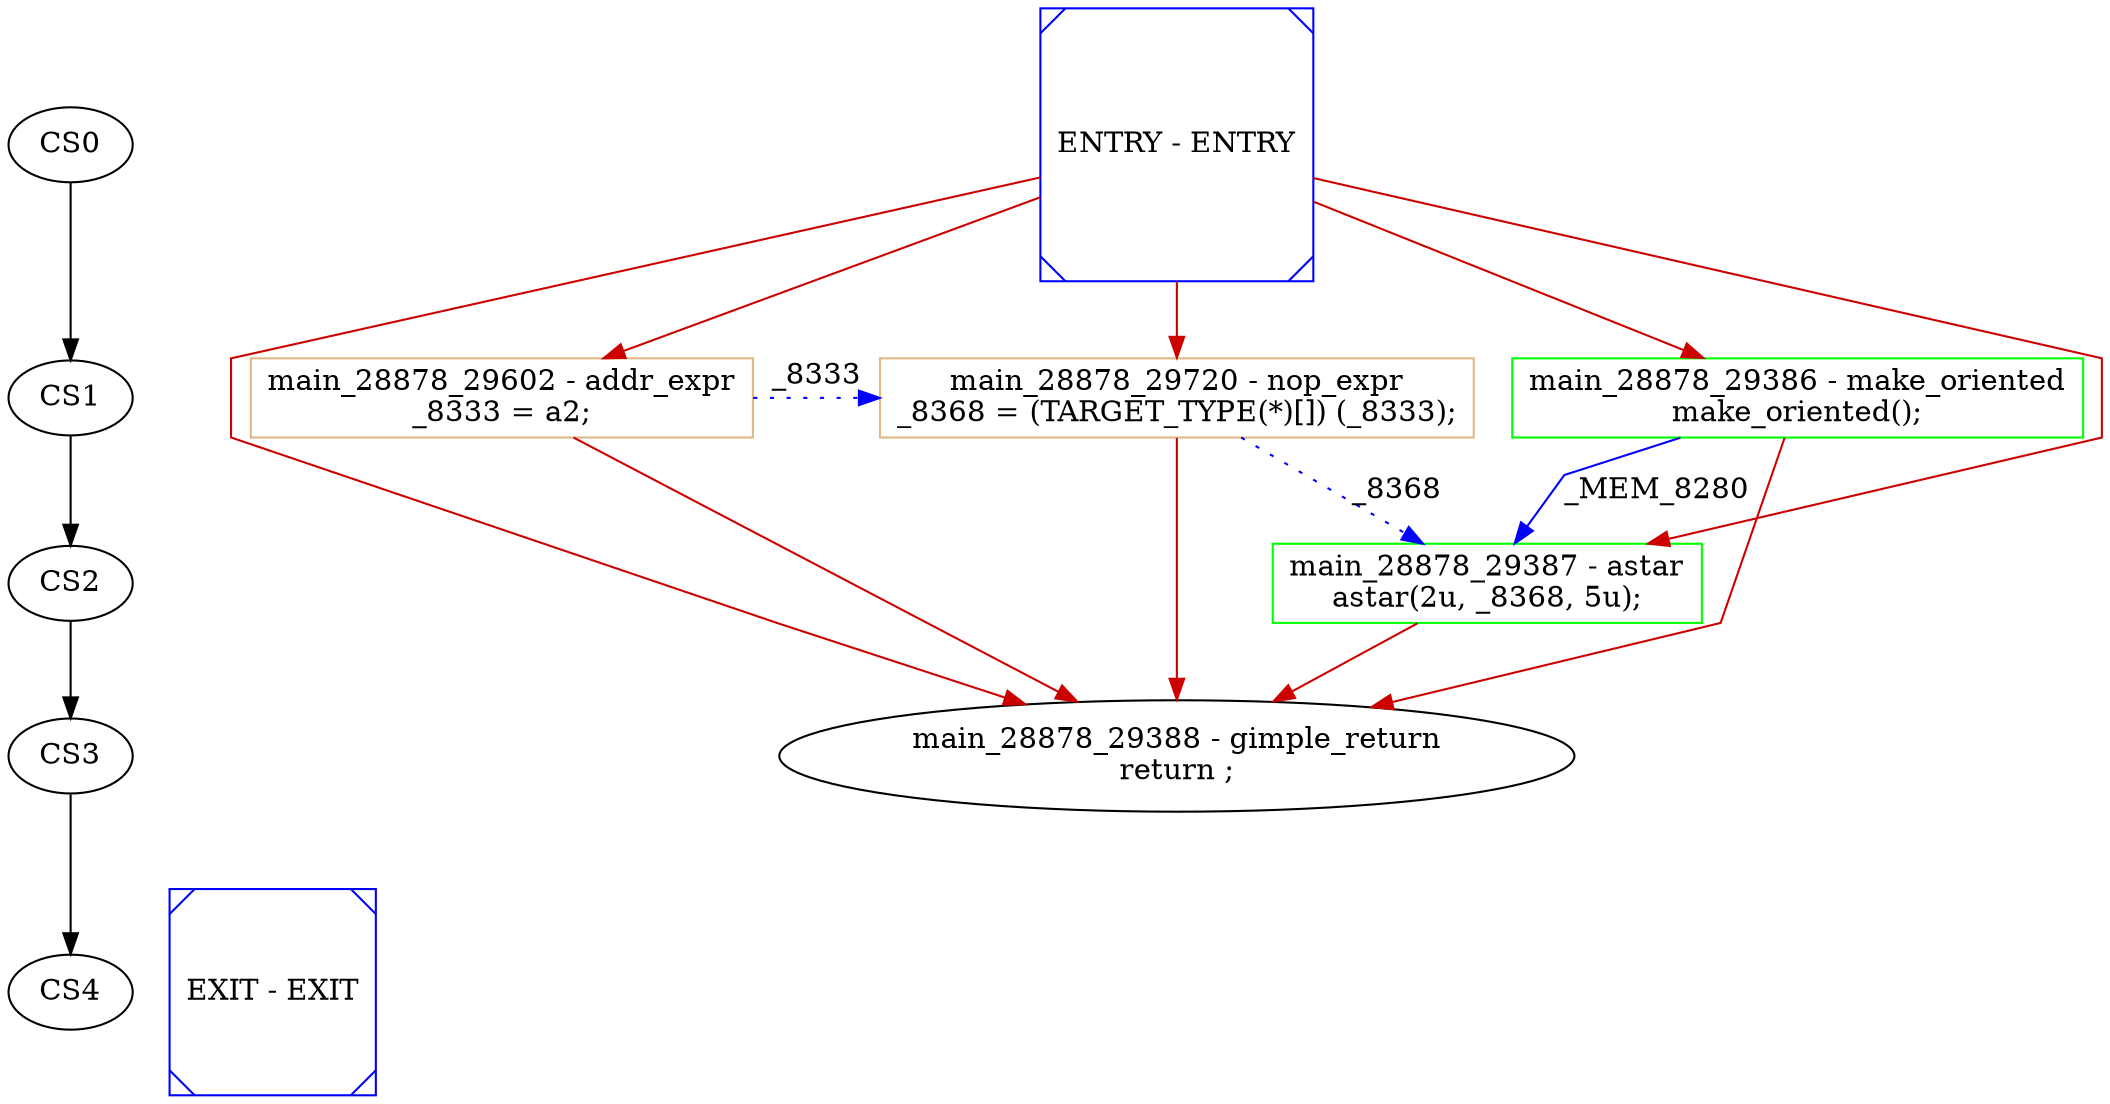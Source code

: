digraph G {
//Scheduling solution
splines=polyline;
//Control Step: 0
CS0 [style=plaintext]
{rank=same; CS0 0 ;}
//Control Step: 1
CS1 [style=plaintext]
{rank=same; CS1 2 3 4 ;}
//Control Step: 2
CS2 [style=plaintext]
{rank=same; CS2 5 ;}
//Control Step: 3
CS3 [style=plaintext]
{rank=same; CS3 6 ;}
//Control Step: 4
CS4 [style=plaintext]
{rank=same; CS4 1 ;}
CS0-> CS1;
CS1-> CS2;
CS2-> CS3;
CS3-> CS4;
0[color=blue,shape=Msquare,label="ENTRY - ENTRY"];
1[color=blue,shape=Msquare,label="EXIT - EXIT"];
2[color=green,shape=box,label="main_28878_29386 - make_oriented\nmake_oriented();\n"];
3[color=burlywood,shape=box,label="main_28878_29602 - addr_expr\n_8333 = a2;\n"];
4[color=burlywood,shape=box,label="main_28878_29720 - nop_expr\n_8368 = (TARGET_TYPE(*)[]) (_8333);\n"];
5[color=green,shape=box,label="main_28878_29387 - astar\nastar(2u, _8368, 5u);\n"];
6[label="main_28878_29388 - gimple_return\nreturn ;\n"];
0->2 [color=red3,label=""];
3->4 [color=blue, style=dotted,label="_8333"];
4->5 [color=blue, style=dotted,label="_8368"];
5->6 [color=red3,label=""];
0->3 [color=red3,label=""];
0->4 [color=red3,label=""];
0->5 [color=red3,label=""];
0->6 [color=red3,label=""];
2->6 [color=red3,label=""];
3->6 [color=red3,label=""];
4->6 [color=red3,label=""];
2->5 [color=blue,label="_MEM_8280"];
}
